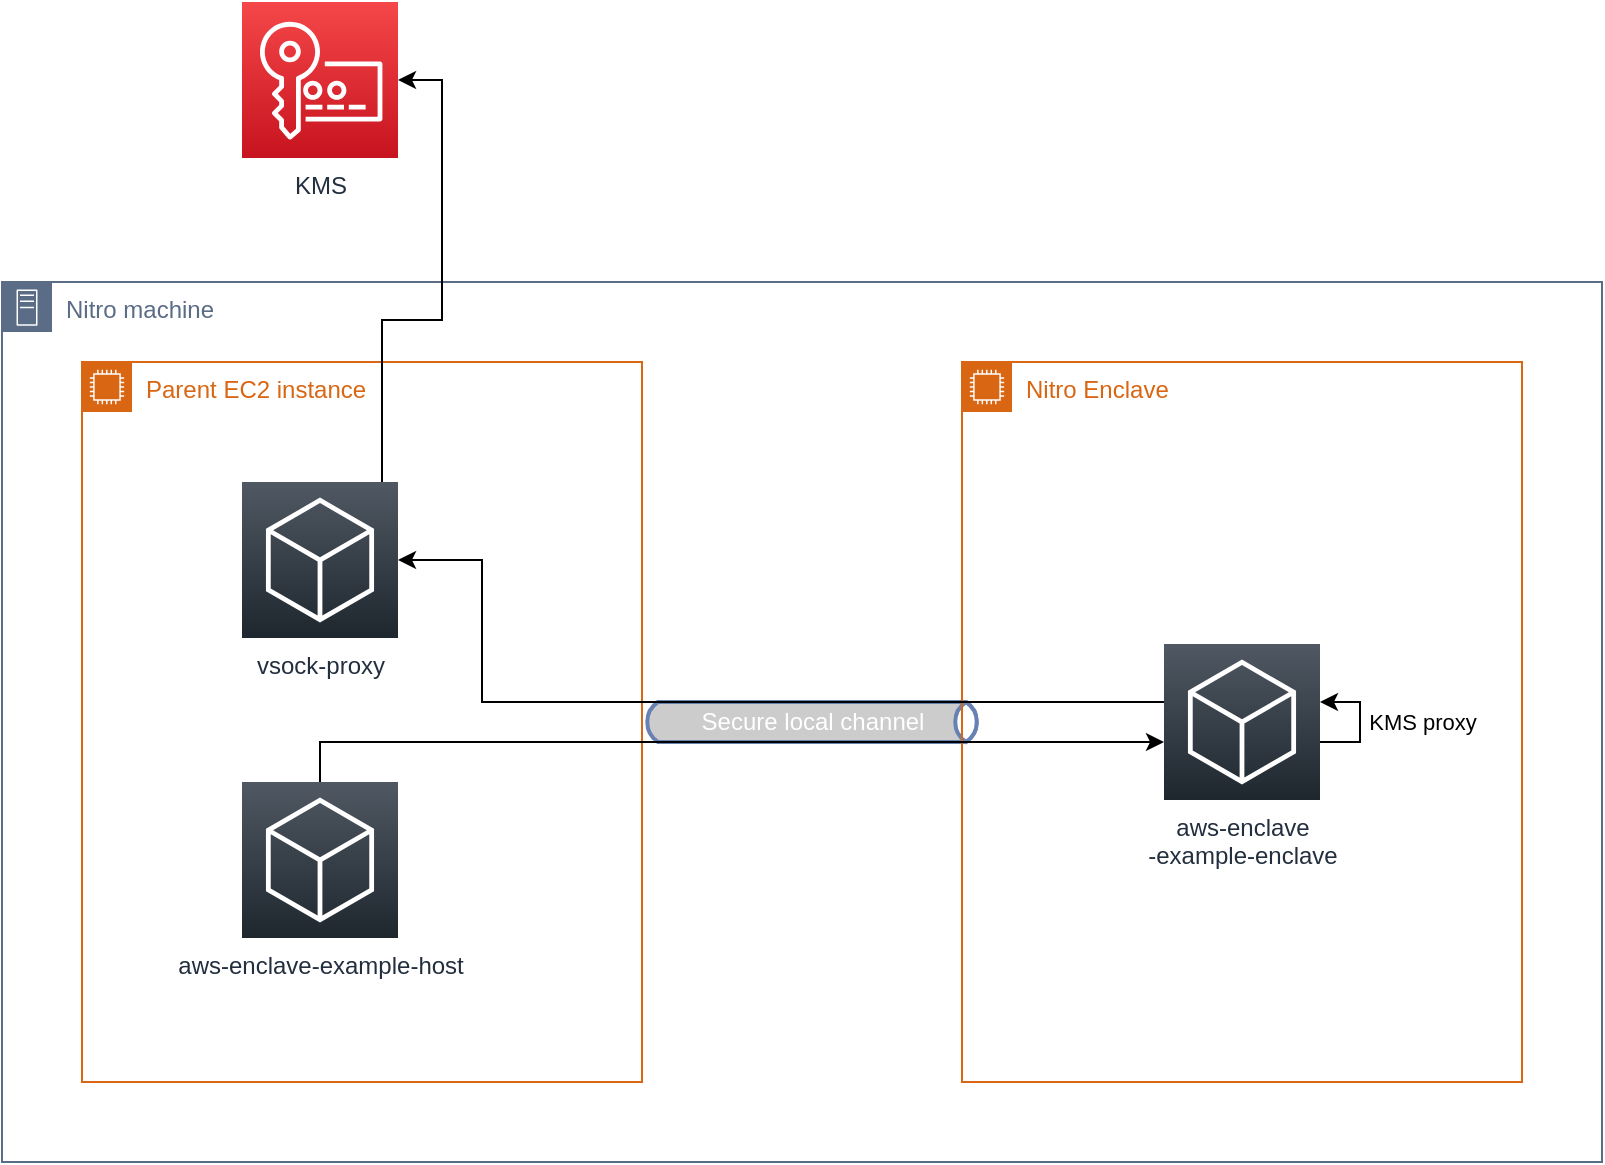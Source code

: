 <mxfile version="13.9.5" type="device"><diagram id="FxTV7ITHFoRQX_dbOfBR" name="Page-1"><mxGraphModel dx="1106" dy="822" grid="1" gridSize="10" guides="1" tooltips="1" connect="1" arrows="1" fold="1" page="1" pageScale="1" pageWidth="827" pageHeight="1169" math="0" shadow="0"><root><mxCell id="0"/><mxCell id="1" parent="0"/><mxCell id="QjFsRSvznxWWX5u1Oy19-6" value="Nitro machine" style="points=[[0,0],[0.25,0],[0.5,0],[0.75,0],[1,0],[1,0.25],[1,0.5],[1,0.75],[1,1],[0.75,1],[0.5,1],[0.25,1],[0,1],[0,0.75],[0,0.5],[0,0.25]];outlineConnect=0;gradientColor=none;html=1;whiteSpace=wrap;fontSize=12;fontStyle=0;shape=mxgraph.aws4.group;grIcon=mxgraph.aws4.group_on_premise;strokeColor=#5A6C86;fillColor=none;verticalAlign=top;align=left;spacingLeft=30;fontColor=#5A6C86;dashed=0;" parent="1" vertex="1"><mxGeometry x="40" y="320" width="800" height="440" as="geometry"/></mxCell><mxCell id="QjFsRSvznxWWX5u1Oy19-2" value="Parent EC2 instance" style="points=[[0,0],[0.25,0],[0.5,0],[0.75,0],[1,0],[1,0.25],[1,0.5],[1,0.75],[1,1],[0.75,1],[0.5,1],[0.25,1],[0,1],[0,0.75],[0,0.5],[0,0.25]];outlineConnect=0;gradientColor=none;html=1;whiteSpace=wrap;fontSize=12;fontStyle=0;shape=mxgraph.aws4.group;grIcon=mxgraph.aws4.group_ec2_instance_contents;strokeColor=#D86613;fillColor=none;verticalAlign=top;align=left;spacingLeft=30;fontColor=#D86613;dashed=0;" parent="1" vertex="1"><mxGeometry x="80" y="360" width="280" height="360" as="geometry"/></mxCell><mxCell id="QjFsRSvznxWWX5u1Oy19-7" value="Secure local channel" style="html=1;outlineConnect=0;fillColor=#CCCCCC;strokeColor=#6881B3;gradientColor=none;gradientDirection=north;strokeWidth=2;shape=mxgraph.networks.bus;gradientColor=none;gradientDirection=north;fontColor=#ffffff;perimeter=backbonePerimeter;backboneSize=20;" parent="1" vertex="1"><mxGeometry x="360" y="510" width="170" height="60" as="geometry"/></mxCell><mxCell id="QjFsRSvznxWWX5u1Oy19-9" value="Nitro Enclave" style="points=[[0,0],[0.25,0],[0.5,0],[0.75,0],[1,0],[1,0.25],[1,0.5],[1,0.75],[1,1],[0.75,1],[0.5,1],[0.25,1],[0,1],[0,0.75],[0,0.5],[0,0.25]];outlineConnect=0;gradientColor=none;html=1;whiteSpace=wrap;fontSize=12;fontStyle=0;shape=mxgraph.aws4.group;grIcon=mxgraph.aws4.group_ec2_instance_contents;strokeColor=#D86613;fillColor=none;verticalAlign=top;align=left;spacingLeft=30;fontColor=#D86613;dashed=0;" parent="1" vertex="1"><mxGeometry x="520" y="360" width="280" height="360" as="geometry"/></mxCell><mxCell id="QjFsRSvznxWWX5u1Oy19-19" style="edgeStyle=orthogonalEdgeStyle;rounded=0;orthogonalLoop=1;jettySize=auto;html=1;" parent="1" source="QjFsRSvznxWWX5u1Oy19-12" target="QjFsRSvznxWWX5u1Oy19-18" edge="1"><mxGeometry relative="1" as="geometry"><Array as="points"><mxPoint x="230" y="339"/><mxPoint x="260" y="339"/><mxPoint x="260" y="219"/></Array></mxGeometry></mxCell><mxCell id="QjFsRSvznxWWX5u1Oy19-12" value="vsock-proxy" style="gradientDirection=north;outlineConnect=0;fontColor=#232F3E;gradientColor=#505863;fillColor=#1E262E;strokeColor=#ffffff;dashed=0;verticalLabelPosition=bottom;verticalAlign=top;align=center;html=1;fontSize=12;fontStyle=0;aspect=fixed;shape=mxgraph.aws4.resourceIcon;resIcon=mxgraph.aws4.general;" parent="1" vertex="1"><mxGeometry x="160" y="420" width="78" height="78" as="geometry"/></mxCell><mxCell id="QjFsRSvznxWWX5u1Oy19-17" style="edgeStyle=orthogonalEdgeStyle;rounded=0;orthogonalLoop=1;jettySize=auto;html=1;" parent="1" source="QjFsRSvznxWWX5u1Oy19-13" target="QjFsRSvznxWWX5u1Oy19-14" edge="1"><mxGeometry relative="1" as="geometry"><Array as="points"><mxPoint x="199" y="550"/></Array></mxGeometry></mxCell><mxCell id="QjFsRSvznxWWX5u1Oy19-13" value="aws-enclave-example-host" style="gradientDirection=north;outlineConnect=0;fontColor=#232F3E;gradientColor=#505863;fillColor=#1E262E;strokeColor=#ffffff;dashed=0;verticalLabelPosition=bottom;verticalAlign=top;align=center;html=1;fontSize=12;fontStyle=0;aspect=fixed;shape=mxgraph.aws4.resourceIcon;resIcon=mxgraph.aws4.general;" parent="1" vertex="1"><mxGeometry x="160" y="570" width="78" height="78" as="geometry"/></mxCell><mxCell id="QjFsRSvznxWWX5u1Oy19-16" style="edgeStyle=orthogonalEdgeStyle;rounded=0;orthogonalLoop=1;jettySize=auto;html=1;" parent="1" source="QjFsRSvznxWWX5u1Oy19-14" target="QjFsRSvznxWWX5u1Oy19-12" edge="1"><mxGeometry relative="1" as="geometry"><Array as="points"><mxPoint x="280" y="530"/><mxPoint x="280" y="459"/></Array></mxGeometry></mxCell><mxCell id="QjFsRSvznxWWX5u1Oy19-14" value="aws-enclave&lt;br&gt;-example-enclave" style="gradientDirection=north;outlineConnect=0;fontColor=#232F3E;gradientColor=#505863;fillColor=#1E262E;strokeColor=#ffffff;dashed=0;verticalLabelPosition=bottom;verticalAlign=top;align=center;html=1;fontSize=12;fontStyle=0;aspect=fixed;shape=mxgraph.aws4.resourceIcon;resIcon=mxgraph.aws4.general;" parent="1" vertex="1"><mxGeometry x="621" y="501" width="78" height="78" as="geometry"/></mxCell><mxCell id="QjFsRSvznxWWX5u1Oy19-18" value="KMS" style="outlineConnect=0;fontColor=#232F3E;gradientColor=#F54749;gradientDirection=north;fillColor=#C7131F;strokeColor=#ffffff;dashed=0;verticalLabelPosition=bottom;verticalAlign=top;align=center;html=1;fontSize=12;fontStyle=0;aspect=fixed;shape=mxgraph.aws4.resourceIcon;resIcon=mxgraph.aws4.key_management_service;" parent="1" vertex="1"><mxGeometry x="160" y="180" width="78" height="78" as="geometry"/></mxCell><mxCell id="QjFsRSvznxWWX5u1Oy19-23" style="edgeStyle=orthogonalEdgeStyle;rounded=0;orthogonalLoop=1;jettySize=auto;html=1;startArrow=classic;startFill=1;endArrow=none;endFill=0;" parent="1" source="QjFsRSvznxWWX5u1Oy19-14" target="QjFsRSvznxWWX5u1Oy19-14" edge="1"><mxGeometry relative="1" as="geometry"/></mxCell><mxCell id="QjFsRSvznxWWX5u1Oy19-24" value="KMS proxy" style="edgeLabel;html=1;align=center;verticalAlign=middle;resizable=0;points=[];" parent="QjFsRSvznxWWX5u1Oy19-23" vertex="1" connectable="0"><mxGeometry x="0.567" y="3" relative="1" as="geometry"><mxPoint x="38" y="-13" as="offset"/></mxGeometry></mxCell></root></mxGraphModel></diagram></mxfile>